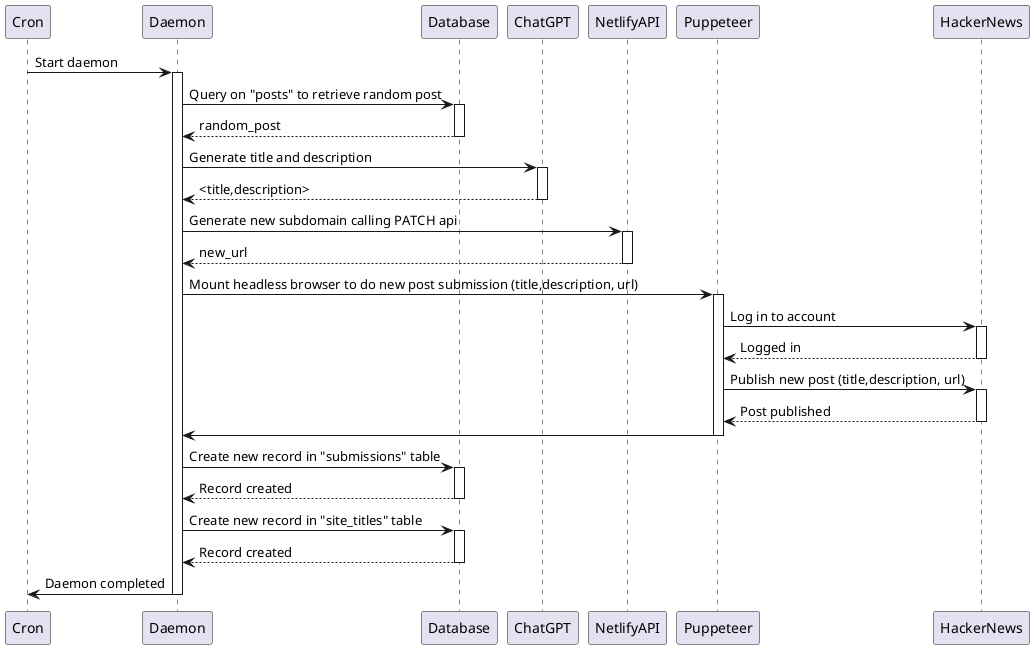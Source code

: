 @startuml

participant Cron
participant Daemon
participant Database
participant ChatGPT
participant NetlifyAPI
participant Puppeteer
participant HackerNews

Cron -> Daemon: Start daemon
activate Daemon

Daemon -> Database: Query on "posts" to retrieve random post
activate Database
Database --> Daemon: random_post
deactivate Database

Daemon -> ChatGPT: Generate title and description
activate ChatGPT
ChatGPT --> Daemon: <title,description>
deactivate ChatGPT

Daemon -> NetlifyAPI: Generate new subdomain calling PATCH api
activate NetlifyAPI
NetlifyAPI --> Daemon: new_url
deactivate NetlifyAPI

Daemon -> Puppeteer: Mount headless browser to do new post submission (title,description, url)
activate Puppeteer
Puppeteer -> HackerNews: Log in to account
activate HackerNews
HackerNews --> Puppeteer: Logged in
deactivate HackerNews
Puppeteer -> HackerNews: Publish new post (title,description, url)
activate HackerNews
HackerNews --> Puppeteer: Post published
deactivate HackerNews
Puppeteer -> Daemon:
deactivate Puppeteer

Daemon -> Database: Create new record in "submissions" table
activate Database
Database --> Daemon: Record created
deactivate Database

Daemon -> Database: Create new record in "site_titles" table
activate Database
Database --> Daemon: Record created
deactivate Database

Daemon -> Cron: Daemon completed

deactivate Daemon

@enduml
